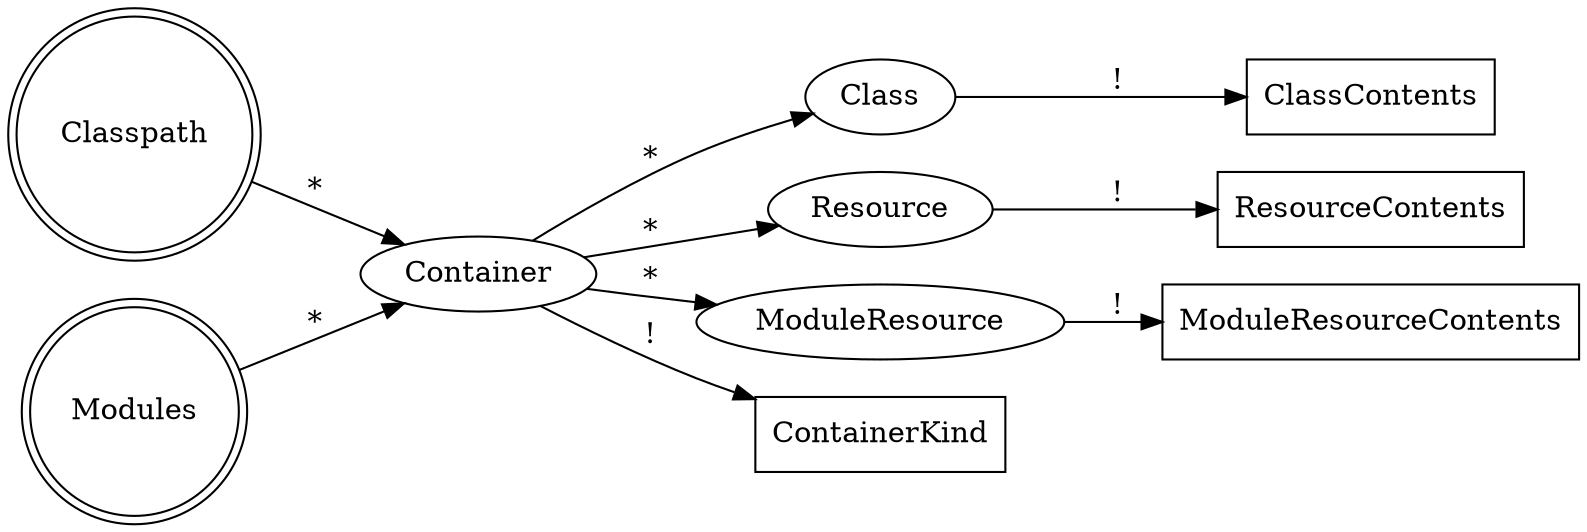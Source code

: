 digraph G {
  rankdir = LR
  Classpath -> Container [label=" *"]
  Modules -> Container [label=" *"]
  Container -> Class [label=" *"]
  Container -> Resource [label=" *"]
  Container -> ModuleResource [label=" *"]
  Container -> ContainerKind [label=" !"]
  Class -> ClassContents [label=" !"]
  Resource -> ResourceContents [label=" !"]
  ModuleResource -> ModuleResourceContents [label=" !"]
  ClassContents [ shape=box ]
  ModuleResourceContents [ shape=box ]
  ResourceContents [ shape=box ]
  ContainerKind [ shape=box ]
  Classpath [shape=doublecircle ]
  Modules [shape=doublecircle ]
}
